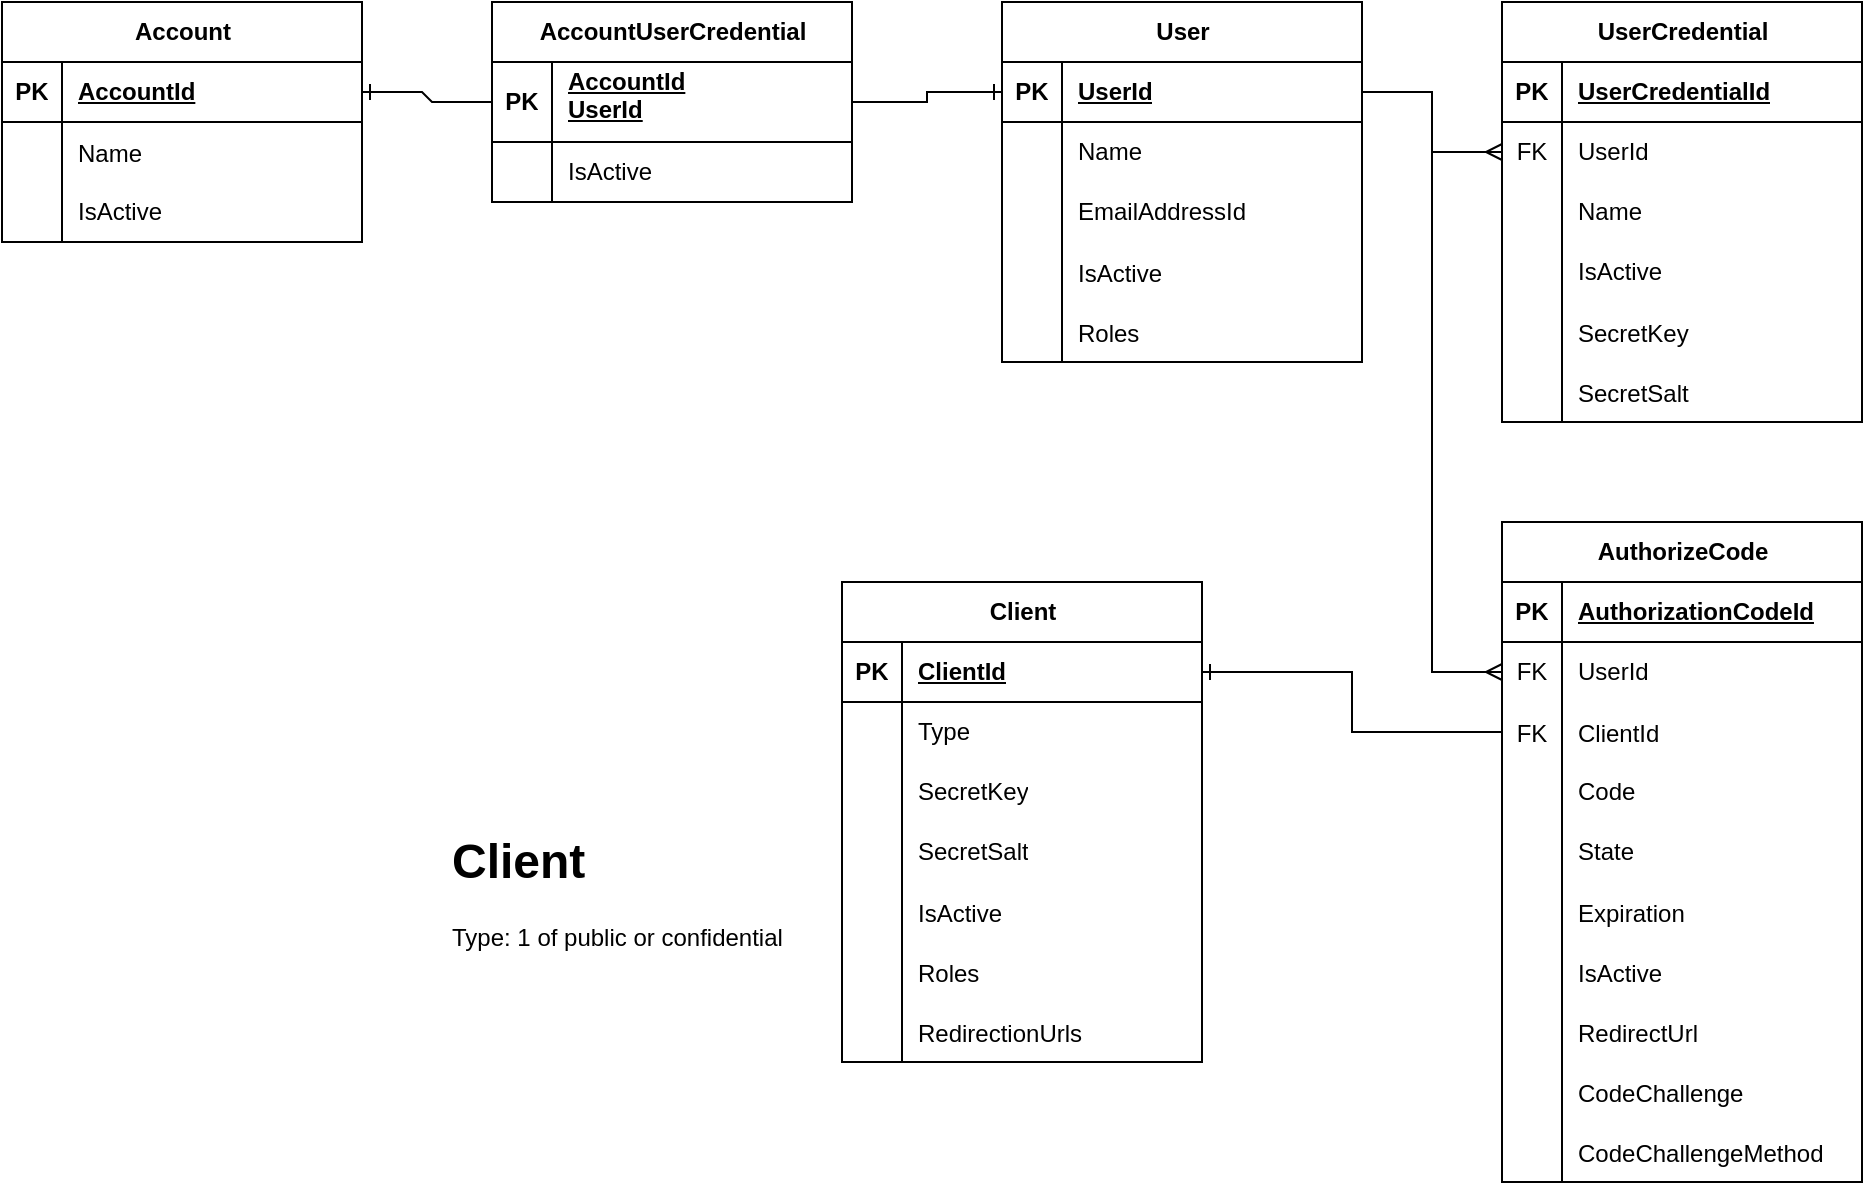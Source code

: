 <mxfile version="24.2.0" type="device">
  <diagram name="Page-1" id="qPrCTsULn4dCPdnhatSr">
    <mxGraphModel dx="1434" dy="746" grid="1" gridSize="10" guides="1" tooltips="1" connect="1" arrows="1" fold="1" page="1" pageScale="1" pageWidth="850" pageHeight="1100" math="0" shadow="0">
      <root>
        <mxCell id="0" />
        <mxCell id="1" parent="0" />
        <mxCell id="s44Y0Mo56q4fWd7nea3c-1" value="Account" style="shape=table;startSize=30;container=1;collapsible=1;childLayout=tableLayout;fixedRows=1;rowLines=0;fontStyle=1;align=center;resizeLast=1;html=1;" parent="1" vertex="1">
          <mxGeometry x="90" y="200" width="180" height="120" as="geometry" />
        </mxCell>
        <mxCell id="s44Y0Mo56q4fWd7nea3c-2" value="" style="shape=tableRow;horizontal=0;startSize=0;swimlaneHead=0;swimlaneBody=0;fillColor=none;collapsible=0;dropTarget=0;points=[[0,0.5],[1,0.5]];portConstraint=eastwest;top=0;left=0;right=0;bottom=1;" parent="s44Y0Mo56q4fWd7nea3c-1" vertex="1">
          <mxGeometry y="30" width="180" height="30" as="geometry" />
        </mxCell>
        <mxCell id="s44Y0Mo56q4fWd7nea3c-3" value="PK" style="shape=partialRectangle;connectable=0;fillColor=none;top=0;left=0;bottom=0;right=0;fontStyle=1;overflow=hidden;whiteSpace=wrap;html=1;" parent="s44Y0Mo56q4fWd7nea3c-2" vertex="1">
          <mxGeometry width="30" height="30" as="geometry">
            <mxRectangle width="30" height="30" as="alternateBounds" />
          </mxGeometry>
        </mxCell>
        <mxCell id="s44Y0Mo56q4fWd7nea3c-4" value="AccountId" style="shape=partialRectangle;connectable=0;fillColor=none;top=0;left=0;bottom=0;right=0;align=left;spacingLeft=6;fontStyle=5;overflow=hidden;whiteSpace=wrap;html=1;" parent="s44Y0Mo56q4fWd7nea3c-2" vertex="1">
          <mxGeometry x="30" width="150" height="30" as="geometry">
            <mxRectangle width="150" height="30" as="alternateBounds" />
          </mxGeometry>
        </mxCell>
        <mxCell id="oO8VRAyjaXDUkkjRaHwD-1" value="" style="shape=tableRow;horizontal=0;startSize=0;swimlaneHead=0;swimlaneBody=0;fillColor=none;collapsible=0;dropTarget=0;points=[[0,0.5],[1,0.5]];portConstraint=eastwest;top=0;left=0;right=0;bottom=0;" vertex="1" parent="s44Y0Mo56q4fWd7nea3c-1">
          <mxGeometry y="60" width="180" height="30" as="geometry" />
        </mxCell>
        <mxCell id="oO8VRAyjaXDUkkjRaHwD-2" value="" style="shape=partialRectangle;connectable=0;fillColor=none;top=0;left=0;bottom=0;right=0;editable=1;overflow=hidden;" vertex="1" parent="oO8VRAyjaXDUkkjRaHwD-1">
          <mxGeometry width="30" height="30" as="geometry">
            <mxRectangle width="30" height="30" as="alternateBounds" />
          </mxGeometry>
        </mxCell>
        <mxCell id="oO8VRAyjaXDUkkjRaHwD-3" value="Name" style="shape=partialRectangle;connectable=0;fillColor=none;top=0;left=0;bottom=0;right=0;align=left;spacingLeft=6;overflow=hidden;" vertex="1" parent="oO8VRAyjaXDUkkjRaHwD-1">
          <mxGeometry x="30" width="150" height="30" as="geometry">
            <mxRectangle width="150" height="30" as="alternateBounds" />
          </mxGeometry>
        </mxCell>
        <mxCell id="s44Y0Mo56q4fWd7nea3c-5" value="" style="shape=tableRow;horizontal=0;startSize=0;swimlaneHead=0;swimlaneBody=0;fillColor=none;collapsible=0;dropTarget=0;points=[[0,0.5],[1,0.5]];portConstraint=eastwest;top=0;left=0;right=0;bottom=0;" parent="s44Y0Mo56q4fWd7nea3c-1" vertex="1">
          <mxGeometry y="90" width="180" height="30" as="geometry" />
        </mxCell>
        <mxCell id="s44Y0Mo56q4fWd7nea3c-6" value="" style="shape=partialRectangle;connectable=0;fillColor=none;top=0;left=0;bottom=0;right=0;editable=1;overflow=hidden;whiteSpace=wrap;html=1;" parent="s44Y0Mo56q4fWd7nea3c-5" vertex="1">
          <mxGeometry width="30" height="30" as="geometry">
            <mxRectangle width="30" height="30" as="alternateBounds" />
          </mxGeometry>
        </mxCell>
        <mxCell id="s44Y0Mo56q4fWd7nea3c-7" value="IsActive" style="shape=partialRectangle;connectable=0;fillColor=none;top=0;left=0;bottom=0;right=0;align=left;spacingLeft=6;overflow=hidden;whiteSpace=wrap;html=1;" parent="s44Y0Mo56q4fWd7nea3c-5" vertex="1">
          <mxGeometry x="30" width="150" height="30" as="geometry">
            <mxRectangle width="150" height="30" as="alternateBounds" />
          </mxGeometry>
        </mxCell>
        <mxCell id="s44Y0Mo56q4fWd7nea3c-27" value="AccountUserCredential" style="shape=table;startSize=30;container=1;collapsible=1;childLayout=tableLayout;fixedRows=1;rowLines=0;fontStyle=1;align=center;resizeLast=1;html=1;" parent="1" vertex="1">
          <mxGeometry x="335" y="200" width="180" height="100" as="geometry" />
        </mxCell>
        <mxCell id="s44Y0Mo56q4fWd7nea3c-28" value="" style="shape=tableRow;horizontal=0;startSize=0;swimlaneHead=0;swimlaneBody=0;fillColor=none;collapsible=0;dropTarget=0;points=[[0,0.5],[1,0.5]];portConstraint=eastwest;top=0;left=0;right=0;bottom=1;" parent="s44Y0Mo56q4fWd7nea3c-27" vertex="1">
          <mxGeometry y="30" width="180" height="40" as="geometry" />
        </mxCell>
        <mxCell id="s44Y0Mo56q4fWd7nea3c-29" value="PK" style="shape=partialRectangle;connectable=0;fillColor=none;top=0;left=0;bottom=0;right=0;fontStyle=1;overflow=hidden;whiteSpace=wrap;html=1;" parent="s44Y0Mo56q4fWd7nea3c-28" vertex="1">
          <mxGeometry width="30" height="40" as="geometry">
            <mxRectangle width="30" height="40" as="alternateBounds" />
          </mxGeometry>
        </mxCell>
        <mxCell id="s44Y0Mo56q4fWd7nea3c-30" value="AccountId&lt;br&gt;UserId&lt;div&gt;&lt;br&gt;&lt;/div&gt;" style="shape=partialRectangle;connectable=0;fillColor=none;top=0;left=0;bottom=0;right=0;align=left;spacingLeft=6;fontStyle=5;overflow=hidden;whiteSpace=wrap;html=1;" parent="s44Y0Mo56q4fWd7nea3c-28" vertex="1">
          <mxGeometry x="30" width="150" height="40" as="geometry">
            <mxRectangle width="150" height="40" as="alternateBounds" />
          </mxGeometry>
        </mxCell>
        <mxCell id="s44Y0Mo56q4fWd7nea3c-34" value="" style="shape=tableRow;horizontal=0;startSize=0;swimlaneHead=0;swimlaneBody=0;fillColor=none;collapsible=0;dropTarget=0;points=[[0,0.5],[1,0.5]];portConstraint=eastwest;top=0;left=0;right=0;bottom=0;" parent="s44Y0Mo56q4fWd7nea3c-27" vertex="1">
          <mxGeometry y="70" width="180" height="30" as="geometry" />
        </mxCell>
        <mxCell id="s44Y0Mo56q4fWd7nea3c-35" value="" style="shape=partialRectangle;connectable=0;fillColor=none;top=0;left=0;bottom=0;right=0;editable=1;overflow=hidden;whiteSpace=wrap;html=1;" parent="s44Y0Mo56q4fWd7nea3c-34" vertex="1">
          <mxGeometry width="30" height="30" as="geometry">
            <mxRectangle width="30" height="30" as="alternateBounds" />
          </mxGeometry>
        </mxCell>
        <mxCell id="s44Y0Mo56q4fWd7nea3c-36" value="IsActive" style="shape=partialRectangle;connectable=0;fillColor=none;top=0;left=0;bottom=0;right=0;align=left;spacingLeft=6;overflow=hidden;whiteSpace=wrap;html=1;" parent="s44Y0Mo56q4fWd7nea3c-34" vertex="1">
          <mxGeometry x="30" width="150" height="30" as="geometry">
            <mxRectangle width="150" height="30" as="alternateBounds" />
          </mxGeometry>
        </mxCell>
        <mxCell id="s44Y0Mo56q4fWd7nea3c-55" value="" style="edgeStyle=orthogonalEdgeStyle;fontSize=12;html=1;endArrow=ERone;endFill=1;rounded=0;" parent="1" source="s44Y0Mo56q4fWd7nea3c-28" target="s44Y0Mo56q4fWd7nea3c-58" edge="1">
          <mxGeometry width="100" height="100" relative="1" as="geometry">
            <mxPoint x="630" y="560" as="sourcePoint" />
            <mxPoint x="560" y="495" as="targetPoint" />
          </mxGeometry>
        </mxCell>
        <mxCell id="s44Y0Mo56q4fWd7nea3c-56" value="" style="edgeStyle=entityRelationEdgeStyle;fontSize=12;html=1;endArrow=ERone;endFill=1;rounded=0;" parent="1" source="s44Y0Mo56q4fWd7nea3c-28" target="s44Y0Mo56q4fWd7nea3c-2" edge="1">
          <mxGeometry width="100" height="100" relative="1" as="geometry">
            <mxPoint x="630" y="560" as="sourcePoint" />
            <mxPoint x="730" y="460" as="targetPoint" />
          </mxGeometry>
        </mxCell>
        <mxCell id="s44Y0Mo56q4fWd7nea3c-57" value="User" style="shape=table;startSize=30;container=1;collapsible=1;childLayout=tableLayout;fixedRows=1;rowLines=0;fontStyle=1;align=center;resizeLast=1;html=1;" parent="1" vertex="1">
          <mxGeometry x="590" y="200" width="180" height="180" as="geometry" />
        </mxCell>
        <mxCell id="s44Y0Mo56q4fWd7nea3c-58" value="" style="shape=tableRow;horizontal=0;startSize=0;swimlaneHead=0;swimlaneBody=0;fillColor=none;collapsible=0;dropTarget=0;points=[[0,0.5],[1,0.5]];portConstraint=eastwest;top=0;left=0;right=0;bottom=1;" parent="s44Y0Mo56q4fWd7nea3c-57" vertex="1">
          <mxGeometry y="30" width="180" height="30" as="geometry" />
        </mxCell>
        <mxCell id="s44Y0Mo56q4fWd7nea3c-59" value="PK" style="shape=partialRectangle;connectable=0;fillColor=none;top=0;left=0;bottom=0;right=0;fontStyle=1;overflow=hidden;whiteSpace=wrap;html=1;" parent="s44Y0Mo56q4fWd7nea3c-58" vertex="1">
          <mxGeometry width="30" height="30" as="geometry">
            <mxRectangle width="30" height="30" as="alternateBounds" />
          </mxGeometry>
        </mxCell>
        <mxCell id="s44Y0Mo56q4fWd7nea3c-60" value="UserId" style="shape=partialRectangle;connectable=0;fillColor=none;top=0;left=0;bottom=0;right=0;align=left;spacingLeft=6;fontStyle=5;overflow=hidden;whiteSpace=wrap;html=1;" parent="s44Y0Mo56q4fWd7nea3c-58" vertex="1">
          <mxGeometry x="30" width="150" height="30" as="geometry">
            <mxRectangle width="150" height="30" as="alternateBounds" />
          </mxGeometry>
        </mxCell>
        <mxCell id="s44Y0Mo56q4fWd7nea3c-61" value="" style="shape=tableRow;horizontal=0;startSize=0;swimlaneHead=0;swimlaneBody=0;fillColor=none;collapsible=0;dropTarget=0;points=[[0,0.5],[1,0.5]];portConstraint=eastwest;top=0;left=0;right=0;bottom=0;" parent="s44Y0Mo56q4fWd7nea3c-57" vertex="1">
          <mxGeometry y="60" width="180" height="30" as="geometry" />
        </mxCell>
        <mxCell id="s44Y0Mo56q4fWd7nea3c-62" value="" style="shape=partialRectangle;connectable=0;fillColor=none;top=0;left=0;bottom=0;right=0;editable=1;overflow=hidden;whiteSpace=wrap;html=1;" parent="s44Y0Mo56q4fWd7nea3c-61" vertex="1">
          <mxGeometry width="30" height="30" as="geometry">
            <mxRectangle width="30" height="30" as="alternateBounds" />
          </mxGeometry>
        </mxCell>
        <mxCell id="s44Y0Mo56q4fWd7nea3c-63" value="Name" style="shape=partialRectangle;connectable=0;fillColor=none;top=0;left=0;bottom=0;right=0;align=left;spacingLeft=6;overflow=hidden;whiteSpace=wrap;html=1;" parent="s44Y0Mo56q4fWd7nea3c-61" vertex="1">
          <mxGeometry x="30" width="150" height="30" as="geometry">
            <mxRectangle width="150" height="30" as="alternateBounds" />
          </mxGeometry>
        </mxCell>
        <mxCell id="s44Y0Mo56q4fWd7nea3c-64" value="" style="shape=tableRow;horizontal=0;startSize=0;swimlaneHead=0;swimlaneBody=0;fillColor=none;collapsible=0;dropTarget=0;points=[[0,0.5],[1,0.5]];portConstraint=eastwest;top=0;left=0;right=0;bottom=0;" parent="s44Y0Mo56q4fWd7nea3c-57" vertex="1">
          <mxGeometry y="90" width="180" height="30" as="geometry" />
        </mxCell>
        <mxCell id="s44Y0Mo56q4fWd7nea3c-65" value="" style="shape=partialRectangle;connectable=0;fillColor=none;top=0;left=0;bottom=0;right=0;editable=1;overflow=hidden;whiteSpace=wrap;html=1;" parent="s44Y0Mo56q4fWd7nea3c-64" vertex="1">
          <mxGeometry width="30" height="30" as="geometry">
            <mxRectangle width="30" height="30" as="alternateBounds" />
          </mxGeometry>
        </mxCell>
        <mxCell id="s44Y0Mo56q4fWd7nea3c-66" value="EmailAddressId" style="shape=partialRectangle;connectable=0;fillColor=none;top=0;left=0;bottom=0;right=0;align=left;spacingLeft=6;overflow=hidden;whiteSpace=wrap;html=1;" parent="s44Y0Mo56q4fWd7nea3c-64" vertex="1">
          <mxGeometry x="30" width="150" height="30" as="geometry">
            <mxRectangle width="150" height="30" as="alternateBounds" />
          </mxGeometry>
        </mxCell>
        <mxCell id="s44Y0Mo56q4fWd7nea3c-87" value="" style="shape=tableRow;horizontal=0;startSize=0;swimlaneHead=0;swimlaneBody=0;fillColor=none;collapsible=0;dropTarget=0;points=[[0,0.5],[1,0.5]];portConstraint=eastwest;top=0;left=0;right=0;bottom=0;" parent="s44Y0Mo56q4fWd7nea3c-57" vertex="1">
          <mxGeometry y="120" width="180" height="30" as="geometry" />
        </mxCell>
        <mxCell id="s44Y0Mo56q4fWd7nea3c-88" value="" style="shape=partialRectangle;connectable=0;fillColor=none;top=0;left=0;bottom=0;right=0;editable=1;overflow=hidden;" parent="s44Y0Mo56q4fWd7nea3c-87" vertex="1">
          <mxGeometry width="30" height="30" as="geometry">
            <mxRectangle width="30" height="30" as="alternateBounds" />
          </mxGeometry>
        </mxCell>
        <mxCell id="s44Y0Mo56q4fWd7nea3c-89" value="IsActive" style="shape=partialRectangle;connectable=0;fillColor=none;top=0;left=0;bottom=0;right=0;align=left;spacingLeft=6;overflow=hidden;" parent="s44Y0Mo56q4fWd7nea3c-87" vertex="1">
          <mxGeometry x="30" width="150" height="30" as="geometry">
            <mxRectangle width="150" height="30" as="alternateBounds" />
          </mxGeometry>
        </mxCell>
        <mxCell id="s44Y0Mo56q4fWd7nea3c-107" value="" style="shape=tableRow;horizontal=0;startSize=0;swimlaneHead=0;swimlaneBody=0;fillColor=none;collapsible=0;dropTarget=0;points=[[0,0.5],[1,0.5]];portConstraint=eastwest;top=0;left=0;right=0;bottom=0;" parent="s44Y0Mo56q4fWd7nea3c-57" vertex="1">
          <mxGeometry y="150" width="180" height="30" as="geometry" />
        </mxCell>
        <mxCell id="s44Y0Mo56q4fWd7nea3c-108" value="" style="shape=partialRectangle;connectable=0;fillColor=none;top=0;left=0;bottom=0;right=0;editable=1;overflow=hidden;" parent="s44Y0Mo56q4fWd7nea3c-107" vertex="1">
          <mxGeometry width="30" height="30" as="geometry">
            <mxRectangle width="30" height="30" as="alternateBounds" />
          </mxGeometry>
        </mxCell>
        <mxCell id="s44Y0Mo56q4fWd7nea3c-109" value="Roles" style="shape=partialRectangle;connectable=0;fillColor=none;top=0;left=0;bottom=0;right=0;align=left;spacingLeft=6;overflow=hidden;" parent="s44Y0Mo56q4fWd7nea3c-107" vertex="1">
          <mxGeometry x="30" width="150" height="30" as="geometry">
            <mxRectangle width="150" height="30" as="alternateBounds" />
          </mxGeometry>
        </mxCell>
        <mxCell id="s44Y0Mo56q4fWd7nea3c-70" value="UserCredential" style="shape=table;startSize=30;container=1;collapsible=1;childLayout=tableLayout;fixedRows=1;rowLines=0;fontStyle=1;align=center;resizeLast=1;html=1;" parent="1" vertex="1">
          <mxGeometry x="840" y="200" width="180" height="210" as="geometry" />
        </mxCell>
        <mxCell id="s44Y0Mo56q4fWd7nea3c-71" value="" style="shape=tableRow;horizontal=0;startSize=0;swimlaneHead=0;swimlaneBody=0;fillColor=none;collapsible=0;dropTarget=0;points=[[0,0.5],[1,0.5]];portConstraint=eastwest;top=0;left=0;right=0;bottom=1;" parent="s44Y0Mo56q4fWd7nea3c-70" vertex="1">
          <mxGeometry y="30" width="180" height="30" as="geometry" />
        </mxCell>
        <mxCell id="s44Y0Mo56q4fWd7nea3c-72" value="PK" style="shape=partialRectangle;connectable=0;fillColor=none;top=0;left=0;bottom=0;right=0;fontStyle=1;overflow=hidden;whiteSpace=wrap;html=1;" parent="s44Y0Mo56q4fWd7nea3c-71" vertex="1">
          <mxGeometry width="30" height="30" as="geometry">
            <mxRectangle width="30" height="30" as="alternateBounds" />
          </mxGeometry>
        </mxCell>
        <mxCell id="s44Y0Mo56q4fWd7nea3c-73" value="UserCredentialId" style="shape=partialRectangle;connectable=0;fillColor=none;top=0;left=0;bottom=0;right=0;align=left;spacingLeft=6;fontStyle=5;overflow=hidden;whiteSpace=wrap;html=1;" parent="s44Y0Mo56q4fWd7nea3c-71" vertex="1">
          <mxGeometry x="30" width="150" height="30" as="geometry">
            <mxRectangle width="150" height="30" as="alternateBounds" />
          </mxGeometry>
        </mxCell>
        <mxCell id="s44Y0Mo56q4fWd7nea3c-74" value="" style="shape=tableRow;horizontal=0;startSize=0;swimlaneHead=0;swimlaneBody=0;fillColor=none;collapsible=0;dropTarget=0;points=[[0,0.5],[1,0.5]];portConstraint=eastwest;top=0;left=0;right=0;bottom=0;" parent="s44Y0Mo56q4fWd7nea3c-70" vertex="1">
          <mxGeometry y="60" width="180" height="30" as="geometry" />
        </mxCell>
        <mxCell id="s44Y0Mo56q4fWd7nea3c-75" value="FK" style="shape=partialRectangle;connectable=0;fillColor=none;top=0;left=0;bottom=0;right=0;editable=1;overflow=hidden;whiteSpace=wrap;html=1;" parent="s44Y0Mo56q4fWd7nea3c-74" vertex="1">
          <mxGeometry width="30" height="30" as="geometry">
            <mxRectangle width="30" height="30" as="alternateBounds" />
          </mxGeometry>
        </mxCell>
        <mxCell id="s44Y0Mo56q4fWd7nea3c-76" value="UserId" style="shape=partialRectangle;connectable=0;fillColor=none;top=0;left=0;bottom=0;right=0;align=left;spacingLeft=6;overflow=hidden;whiteSpace=wrap;html=1;" parent="s44Y0Mo56q4fWd7nea3c-74" vertex="1">
          <mxGeometry x="30" width="150" height="30" as="geometry">
            <mxRectangle width="150" height="30" as="alternateBounds" />
          </mxGeometry>
        </mxCell>
        <mxCell id="s44Y0Mo56q4fWd7nea3c-77" value="" style="shape=tableRow;horizontal=0;startSize=0;swimlaneHead=0;swimlaneBody=0;fillColor=none;collapsible=0;dropTarget=0;points=[[0,0.5],[1,0.5]];portConstraint=eastwest;top=0;left=0;right=0;bottom=0;" parent="s44Y0Mo56q4fWd7nea3c-70" vertex="1">
          <mxGeometry y="90" width="180" height="30" as="geometry" />
        </mxCell>
        <mxCell id="s44Y0Mo56q4fWd7nea3c-78" value="" style="shape=partialRectangle;connectable=0;fillColor=none;top=0;left=0;bottom=0;right=0;editable=1;overflow=hidden;whiteSpace=wrap;html=1;" parent="s44Y0Mo56q4fWd7nea3c-77" vertex="1">
          <mxGeometry width="30" height="30" as="geometry">
            <mxRectangle width="30" height="30" as="alternateBounds" />
          </mxGeometry>
        </mxCell>
        <mxCell id="s44Y0Mo56q4fWd7nea3c-79" value="Name" style="shape=partialRectangle;connectable=0;fillColor=none;top=0;left=0;bottom=0;right=0;align=left;spacingLeft=6;overflow=hidden;whiteSpace=wrap;html=1;" parent="s44Y0Mo56q4fWd7nea3c-77" vertex="1">
          <mxGeometry x="30" width="150" height="30" as="geometry">
            <mxRectangle width="150" height="30" as="alternateBounds" />
          </mxGeometry>
        </mxCell>
        <mxCell id="s44Y0Mo56q4fWd7nea3c-80" value="" style="shape=tableRow;horizontal=0;startSize=0;swimlaneHead=0;swimlaneBody=0;fillColor=none;collapsible=0;dropTarget=0;points=[[0,0.5],[1,0.5]];portConstraint=eastwest;top=0;left=0;right=0;bottom=0;" parent="s44Y0Mo56q4fWd7nea3c-70" vertex="1">
          <mxGeometry y="120" width="180" height="30" as="geometry" />
        </mxCell>
        <mxCell id="s44Y0Mo56q4fWd7nea3c-81" value="" style="shape=partialRectangle;connectable=0;fillColor=none;top=0;left=0;bottom=0;right=0;editable=1;overflow=hidden;whiteSpace=wrap;html=1;" parent="s44Y0Mo56q4fWd7nea3c-80" vertex="1">
          <mxGeometry width="30" height="30" as="geometry">
            <mxRectangle width="30" height="30" as="alternateBounds" />
          </mxGeometry>
        </mxCell>
        <mxCell id="s44Y0Mo56q4fWd7nea3c-82" value="IsActive" style="shape=partialRectangle;connectable=0;fillColor=none;top=0;left=0;bottom=0;right=0;align=left;spacingLeft=6;overflow=hidden;whiteSpace=wrap;html=1;" parent="s44Y0Mo56q4fWd7nea3c-80" vertex="1">
          <mxGeometry x="30" width="150" height="30" as="geometry">
            <mxRectangle width="150" height="30" as="alternateBounds" />
          </mxGeometry>
        </mxCell>
        <mxCell id="s44Y0Mo56q4fWd7nea3c-84" value="" style="shape=tableRow;horizontal=0;startSize=0;swimlaneHead=0;swimlaneBody=0;fillColor=none;collapsible=0;dropTarget=0;points=[[0,0.5],[1,0.5]];portConstraint=eastwest;top=0;left=0;right=0;bottom=0;" parent="s44Y0Mo56q4fWd7nea3c-70" vertex="1">
          <mxGeometry y="150" width="180" height="30" as="geometry" />
        </mxCell>
        <mxCell id="s44Y0Mo56q4fWd7nea3c-85" value="" style="shape=partialRectangle;connectable=0;fillColor=none;top=0;left=0;bottom=0;right=0;editable=1;overflow=hidden;" parent="s44Y0Mo56q4fWd7nea3c-84" vertex="1">
          <mxGeometry width="30" height="30" as="geometry">
            <mxRectangle width="30" height="30" as="alternateBounds" />
          </mxGeometry>
        </mxCell>
        <mxCell id="s44Y0Mo56q4fWd7nea3c-86" value="SecretKey" style="shape=partialRectangle;connectable=0;fillColor=none;top=0;left=0;bottom=0;right=0;align=left;spacingLeft=6;overflow=hidden;" parent="s44Y0Mo56q4fWd7nea3c-84" vertex="1">
          <mxGeometry x="30" width="150" height="30" as="geometry">
            <mxRectangle width="150" height="30" as="alternateBounds" />
          </mxGeometry>
        </mxCell>
        <mxCell id="s44Y0Mo56q4fWd7nea3c-90" value="" style="shape=tableRow;horizontal=0;startSize=0;swimlaneHead=0;swimlaneBody=0;fillColor=none;collapsible=0;dropTarget=0;points=[[0,0.5],[1,0.5]];portConstraint=eastwest;top=0;left=0;right=0;bottom=0;" parent="s44Y0Mo56q4fWd7nea3c-70" vertex="1">
          <mxGeometry y="180" width="180" height="30" as="geometry" />
        </mxCell>
        <mxCell id="s44Y0Mo56q4fWd7nea3c-91" value="" style="shape=partialRectangle;connectable=0;fillColor=none;top=0;left=0;bottom=0;right=0;editable=1;overflow=hidden;" parent="s44Y0Mo56q4fWd7nea3c-90" vertex="1">
          <mxGeometry width="30" height="30" as="geometry">
            <mxRectangle width="30" height="30" as="alternateBounds" />
          </mxGeometry>
        </mxCell>
        <mxCell id="s44Y0Mo56q4fWd7nea3c-92" value="SecretSalt" style="shape=partialRectangle;connectable=0;fillColor=none;top=0;left=0;bottom=0;right=0;align=left;spacingLeft=6;overflow=hidden;" parent="s44Y0Mo56q4fWd7nea3c-90" vertex="1">
          <mxGeometry x="30" width="150" height="30" as="geometry">
            <mxRectangle width="150" height="30" as="alternateBounds" />
          </mxGeometry>
        </mxCell>
        <mxCell id="s44Y0Mo56q4fWd7nea3c-83" value="" style="edgeStyle=orthogonalEdgeStyle;fontSize=12;html=1;endArrow=ERmany;endFill=0;rounded=0;" parent="1" source="s44Y0Mo56q4fWd7nea3c-58" target="s44Y0Mo56q4fWd7nea3c-74" edge="1">
          <mxGeometry width="100" height="100" relative="1" as="geometry">
            <mxPoint x="630" y="560" as="sourcePoint" />
            <mxPoint x="730" y="460" as="targetPoint" />
          </mxGeometry>
        </mxCell>
        <mxCell id="s44Y0Mo56q4fWd7nea3c-123" value="Client" style="shape=table;startSize=30;container=1;collapsible=1;childLayout=tableLayout;fixedRows=1;rowLines=0;fontStyle=1;align=center;resizeLast=1;html=1;" parent="1" vertex="1">
          <mxGeometry x="510" y="490" width="180" height="240" as="geometry" />
        </mxCell>
        <mxCell id="s44Y0Mo56q4fWd7nea3c-124" value="" style="shape=tableRow;horizontal=0;startSize=0;swimlaneHead=0;swimlaneBody=0;fillColor=none;collapsible=0;dropTarget=0;points=[[0,0.5],[1,0.5]];portConstraint=eastwest;top=0;left=0;right=0;bottom=1;" parent="s44Y0Mo56q4fWd7nea3c-123" vertex="1">
          <mxGeometry y="30" width="180" height="30" as="geometry" />
        </mxCell>
        <mxCell id="s44Y0Mo56q4fWd7nea3c-125" value="PK" style="shape=partialRectangle;connectable=0;fillColor=none;top=0;left=0;bottom=0;right=0;fontStyle=1;overflow=hidden;whiteSpace=wrap;html=1;" parent="s44Y0Mo56q4fWd7nea3c-124" vertex="1">
          <mxGeometry width="30" height="30" as="geometry">
            <mxRectangle width="30" height="30" as="alternateBounds" />
          </mxGeometry>
        </mxCell>
        <mxCell id="s44Y0Mo56q4fWd7nea3c-126" value="ClientId" style="shape=partialRectangle;connectable=0;fillColor=none;top=0;left=0;bottom=0;right=0;align=left;spacingLeft=6;fontStyle=5;overflow=hidden;whiteSpace=wrap;html=1;" parent="s44Y0Mo56q4fWd7nea3c-124" vertex="1">
          <mxGeometry x="30" width="150" height="30" as="geometry">
            <mxRectangle width="150" height="30" as="alternateBounds" />
          </mxGeometry>
        </mxCell>
        <mxCell id="s44Y0Mo56q4fWd7nea3c-127" value="" style="shape=tableRow;horizontal=0;startSize=0;swimlaneHead=0;swimlaneBody=0;fillColor=none;collapsible=0;dropTarget=0;points=[[0,0.5],[1,0.5]];portConstraint=eastwest;top=0;left=0;right=0;bottom=0;" parent="s44Y0Mo56q4fWd7nea3c-123" vertex="1">
          <mxGeometry y="60" width="180" height="30" as="geometry" />
        </mxCell>
        <mxCell id="s44Y0Mo56q4fWd7nea3c-128" value="" style="shape=partialRectangle;connectable=0;fillColor=none;top=0;left=0;bottom=0;right=0;editable=1;overflow=hidden;whiteSpace=wrap;html=1;" parent="s44Y0Mo56q4fWd7nea3c-127" vertex="1">
          <mxGeometry width="30" height="30" as="geometry">
            <mxRectangle width="30" height="30" as="alternateBounds" />
          </mxGeometry>
        </mxCell>
        <mxCell id="s44Y0Mo56q4fWd7nea3c-129" value="Type" style="shape=partialRectangle;connectable=0;fillColor=none;top=0;left=0;bottom=0;right=0;align=left;spacingLeft=6;overflow=hidden;whiteSpace=wrap;html=1;" parent="s44Y0Mo56q4fWd7nea3c-127" vertex="1">
          <mxGeometry x="30" width="150" height="30" as="geometry">
            <mxRectangle width="150" height="30" as="alternateBounds" />
          </mxGeometry>
        </mxCell>
        <mxCell id="s44Y0Mo56q4fWd7nea3c-130" value="" style="shape=tableRow;horizontal=0;startSize=0;swimlaneHead=0;swimlaneBody=0;fillColor=none;collapsible=0;dropTarget=0;points=[[0,0.5],[1,0.5]];portConstraint=eastwest;top=0;left=0;right=0;bottom=0;" parent="s44Y0Mo56q4fWd7nea3c-123" vertex="1">
          <mxGeometry y="90" width="180" height="30" as="geometry" />
        </mxCell>
        <mxCell id="s44Y0Mo56q4fWd7nea3c-131" value="" style="shape=partialRectangle;connectable=0;fillColor=none;top=0;left=0;bottom=0;right=0;editable=1;overflow=hidden;whiteSpace=wrap;html=1;" parent="s44Y0Mo56q4fWd7nea3c-130" vertex="1">
          <mxGeometry width="30" height="30" as="geometry">
            <mxRectangle width="30" height="30" as="alternateBounds" />
          </mxGeometry>
        </mxCell>
        <mxCell id="s44Y0Mo56q4fWd7nea3c-132" value="SecretKey" style="shape=partialRectangle;connectable=0;fillColor=none;top=0;left=0;bottom=0;right=0;align=left;spacingLeft=6;overflow=hidden;whiteSpace=wrap;html=1;" parent="s44Y0Mo56q4fWd7nea3c-130" vertex="1">
          <mxGeometry x="30" width="150" height="30" as="geometry">
            <mxRectangle width="150" height="30" as="alternateBounds" />
          </mxGeometry>
        </mxCell>
        <mxCell id="s44Y0Mo56q4fWd7nea3c-133" value="" style="shape=tableRow;horizontal=0;startSize=0;swimlaneHead=0;swimlaneBody=0;fillColor=none;collapsible=0;dropTarget=0;points=[[0,0.5],[1,0.5]];portConstraint=eastwest;top=0;left=0;right=0;bottom=0;" parent="s44Y0Mo56q4fWd7nea3c-123" vertex="1">
          <mxGeometry y="120" width="180" height="30" as="geometry" />
        </mxCell>
        <mxCell id="s44Y0Mo56q4fWd7nea3c-134" value="" style="shape=partialRectangle;connectable=0;fillColor=none;top=0;left=0;bottom=0;right=0;editable=1;overflow=hidden;whiteSpace=wrap;html=1;" parent="s44Y0Mo56q4fWd7nea3c-133" vertex="1">
          <mxGeometry width="30" height="30" as="geometry">
            <mxRectangle width="30" height="30" as="alternateBounds" />
          </mxGeometry>
        </mxCell>
        <mxCell id="s44Y0Mo56q4fWd7nea3c-135" value="SecretSalt" style="shape=partialRectangle;connectable=0;fillColor=none;top=0;left=0;bottom=0;right=0;align=left;spacingLeft=6;overflow=hidden;whiteSpace=wrap;html=1;" parent="s44Y0Mo56q4fWd7nea3c-133" vertex="1">
          <mxGeometry x="30" width="150" height="30" as="geometry">
            <mxRectangle width="150" height="30" as="alternateBounds" />
          </mxGeometry>
        </mxCell>
        <mxCell id="s44Y0Mo56q4fWd7nea3c-137" value="" style="shape=tableRow;horizontal=0;startSize=0;swimlaneHead=0;swimlaneBody=0;fillColor=none;collapsible=0;dropTarget=0;points=[[0,0.5],[1,0.5]];portConstraint=eastwest;top=0;left=0;right=0;bottom=0;" parent="s44Y0Mo56q4fWd7nea3c-123" vertex="1">
          <mxGeometry y="150" width="180" height="30" as="geometry" />
        </mxCell>
        <mxCell id="s44Y0Mo56q4fWd7nea3c-138" value="" style="shape=partialRectangle;connectable=0;fillColor=none;top=0;left=0;bottom=0;right=0;editable=1;overflow=hidden;" parent="s44Y0Mo56q4fWd7nea3c-137" vertex="1">
          <mxGeometry width="30" height="30" as="geometry">
            <mxRectangle width="30" height="30" as="alternateBounds" />
          </mxGeometry>
        </mxCell>
        <mxCell id="s44Y0Mo56q4fWd7nea3c-139" value="IsActive" style="shape=partialRectangle;connectable=0;fillColor=none;top=0;left=0;bottom=0;right=0;align=left;spacingLeft=6;overflow=hidden;" parent="s44Y0Mo56q4fWd7nea3c-137" vertex="1">
          <mxGeometry x="30" width="150" height="30" as="geometry">
            <mxRectangle width="150" height="30" as="alternateBounds" />
          </mxGeometry>
        </mxCell>
        <mxCell id="s44Y0Mo56q4fWd7nea3c-140" value="" style="shape=tableRow;horizontal=0;startSize=0;swimlaneHead=0;swimlaneBody=0;fillColor=none;collapsible=0;dropTarget=0;points=[[0,0.5],[1,0.5]];portConstraint=eastwest;top=0;left=0;right=0;bottom=0;" parent="s44Y0Mo56q4fWd7nea3c-123" vertex="1">
          <mxGeometry y="180" width="180" height="30" as="geometry" />
        </mxCell>
        <mxCell id="s44Y0Mo56q4fWd7nea3c-141" value="" style="shape=partialRectangle;connectable=0;fillColor=none;top=0;left=0;bottom=0;right=0;editable=1;overflow=hidden;" parent="s44Y0Mo56q4fWd7nea3c-140" vertex="1">
          <mxGeometry width="30" height="30" as="geometry">
            <mxRectangle width="30" height="30" as="alternateBounds" />
          </mxGeometry>
        </mxCell>
        <mxCell id="s44Y0Mo56q4fWd7nea3c-142" value="Roles" style="shape=partialRectangle;connectable=0;fillColor=none;top=0;left=0;bottom=0;right=0;align=left;spacingLeft=6;overflow=hidden;" parent="s44Y0Mo56q4fWd7nea3c-140" vertex="1">
          <mxGeometry x="30" width="150" height="30" as="geometry">
            <mxRectangle width="150" height="30" as="alternateBounds" />
          </mxGeometry>
        </mxCell>
        <mxCell id="s44Y0Mo56q4fWd7nea3c-143" value="" style="shape=tableRow;horizontal=0;startSize=0;swimlaneHead=0;swimlaneBody=0;fillColor=none;collapsible=0;dropTarget=0;points=[[0,0.5],[1,0.5]];portConstraint=eastwest;top=0;left=0;right=0;bottom=0;" parent="s44Y0Mo56q4fWd7nea3c-123" vertex="1">
          <mxGeometry y="210" width="180" height="30" as="geometry" />
        </mxCell>
        <mxCell id="s44Y0Mo56q4fWd7nea3c-144" value="" style="shape=partialRectangle;connectable=0;fillColor=none;top=0;left=0;bottom=0;right=0;editable=1;overflow=hidden;" parent="s44Y0Mo56q4fWd7nea3c-143" vertex="1">
          <mxGeometry width="30" height="30" as="geometry">
            <mxRectangle width="30" height="30" as="alternateBounds" />
          </mxGeometry>
        </mxCell>
        <mxCell id="s44Y0Mo56q4fWd7nea3c-145" value="RedirectionUrls" style="shape=partialRectangle;connectable=0;fillColor=none;top=0;left=0;bottom=0;right=0;align=left;spacingLeft=6;overflow=hidden;" parent="s44Y0Mo56q4fWd7nea3c-143" vertex="1">
          <mxGeometry x="30" width="150" height="30" as="geometry">
            <mxRectangle width="150" height="30" as="alternateBounds" />
          </mxGeometry>
        </mxCell>
        <mxCell id="s44Y0Mo56q4fWd7nea3c-136" value="&lt;h1&gt;Client&lt;/h1&gt;&lt;p&gt;Type: 1 of public or confidential&lt;br&gt;&lt;/p&gt;" style="text;html=1;spacing=5;spacingTop=-20;whiteSpace=wrap;overflow=hidden;rounded=0;" parent="1" vertex="1">
          <mxGeometry x="310" y="610" width="190" height="120" as="geometry" />
        </mxCell>
        <mxCell id="s44Y0Mo56q4fWd7nea3c-146" value="AuthorizeCode" style="shape=table;startSize=30;container=1;collapsible=1;childLayout=tableLayout;fixedRows=1;rowLines=0;fontStyle=1;align=center;resizeLast=1;html=1;" parent="1" vertex="1">
          <mxGeometry x="840" y="460" width="180" height="330" as="geometry" />
        </mxCell>
        <mxCell id="s44Y0Mo56q4fWd7nea3c-147" value="" style="shape=tableRow;horizontal=0;startSize=0;swimlaneHead=0;swimlaneBody=0;fillColor=none;collapsible=0;dropTarget=0;points=[[0,0.5],[1,0.5]];portConstraint=eastwest;top=0;left=0;right=0;bottom=1;" parent="s44Y0Mo56q4fWd7nea3c-146" vertex="1">
          <mxGeometry y="30" width="180" height="30" as="geometry" />
        </mxCell>
        <mxCell id="s44Y0Mo56q4fWd7nea3c-148" value="PK" style="shape=partialRectangle;connectable=0;fillColor=none;top=0;left=0;bottom=0;right=0;fontStyle=1;overflow=hidden;whiteSpace=wrap;html=1;" parent="s44Y0Mo56q4fWd7nea3c-147" vertex="1">
          <mxGeometry width="30" height="30" as="geometry">
            <mxRectangle width="30" height="30" as="alternateBounds" />
          </mxGeometry>
        </mxCell>
        <mxCell id="s44Y0Mo56q4fWd7nea3c-149" value="AuthorizationCodeId" style="shape=partialRectangle;connectable=0;fillColor=none;top=0;left=0;bottom=0;right=0;align=left;spacingLeft=6;fontStyle=5;overflow=hidden;whiteSpace=wrap;html=1;" parent="s44Y0Mo56q4fWd7nea3c-147" vertex="1">
          <mxGeometry x="30" width="150" height="30" as="geometry">
            <mxRectangle width="150" height="30" as="alternateBounds" />
          </mxGeometry>
        </mxCell>
        <mxCell id="s44Y0Mo56q4fWd7nea3c-159" value="" style="shape=tableRow;horizontal=0;startSize=0;swimlaneHead=0;swimlaneBody=0;fillColor=none;collapsible=0;dropTarget=0;points=[[0,0.5],[1,0.5]];portConstraint=eastwest;top=0;left=0;right=0;bottom=0;" parent="s44Y0Mo56q4fWd7nea3c-146" vertex="1">
          <mxGeometry y="60" width="180" height="30" as="geometry" />
        </mxCell>
        <mxCell id="s44Y0Mo56q4fWd7nea3c-160" value="FK" style="shape=partialRectangle;connectable=0;fillColor=none;top=0;left=0;bottom=0;right=0;fontStyle=0;overflow=hidden;whiteSpace=wrap;html=1;" parent="s44Y0Mo56q4fWd7nea3c-159" vertex="1">
          <mxGeometry width="30" height="30" as="geometry">
            <mxRectangle width="30" height="30" as="alternateBounds" />
          </mxGeometry>
        </mxCell>
        <mxCell id="s44Y0Mo56q4fWd7nea3c-161" value="UserId" style="shape=partialRectangle;connectable=0;fillColor=none;top=0;left=0;bottom=0;right=0;align=left;spacingLeft=6;fontStyle=0;overflow=hidden;whiteSpace=wrap;html=1;" parent="s44Y0Mo56q4fWd7nea3c-159" vertex="1">
          <mxGeometry x="30" width="150" height="30" as="geometry">
            <mxRectangle width="150" height="30" as="alternateBounds" />
          </mxGeometry>
        </mxCell>
        <mxCell id="s44Y0Mo56q4fWd7nea3c-172" value="" style="shape=tableRow;horizontal=0;startSize=0;swimlaneHead=0;swimlaneBody=0;fillColor=none;collapsible=0;dropTarget=0;points=[[0,0.5],[1,0.5]];portConstraint=eastwest;top=0;left=0;right=0;bottom=0;" parent="s44Y0Mo56q4fWd7nea3c-146" vertex="1">
          <mxGeometry y="90" width="180" height="30" as="geometry" />
        </mxCell>
        <mxCell id="s44Y0Mo56q4fWd7nea3c-173" value="FK" style="shape=partialRectangle;connectable=0;fillColor=none;top=0;left=0;bottom=0;right=0;editable=1;overflow=hidden;" parent="s44Y0Mo56q4fWd7nea3c-172" vertex="1">
          <mxGeometry width="30" height="30" as="geometry">
            <mxRectangle width="30" height="30" as="alternateBounds" />
          </mxGeometry>
        </mxCell>
        <mxCell id="s44Y0Mo56q4fWd7nea3c-174" value="ClientId" style="shape=partialRectangle;connectable=0;fillColor=none;top=0;left=0;bottom=0;right=0;align=left;spacingLeft=6;overflow=hidden;" parent="s44Y0Mo56q4fWd7nea3c-172" vertex="1">
          <mxGeometry x="30" width="150" height="30" as="geometry">
            <mxRectangle width="150" height="30" as="alternateBounds" />
          </mxGeometry>
        </mxCell>
        <mxCell id="s44Y0Mo56q4fWd7nea3c-150" value="" style="shape=tableRow;horizontal=0;startSize=0;swimlaneHead=0;swimlaneBody=0;fillColor=none;collapsible=0;dropTarget=0;points=[[0,0.5],[1,0.5]];portConstraint=eastwest;top=0;left=0;right=0;bottom=0;" parent="s44Y0Mo56q4fWd7nea3c-146" vertex="1">
          <mxGeometry y="120" width="180" height="30" as="geometry" />
        </mxCell>
        <mxCell id="s44Y0Mo56q4fWd7nea3c-151" value="" style="shape=partialRectangle;connectable=0;fillColor=none;top=0;left=0;bottom=0;right=0;editable=1;overflow=hidden;whiteSpace=wrap;html=1;" parent="s44Y0Mo56q4fWd7nea3c-150" vertex="1">
          <mxGeometry width="30" height="30" as="geometry">
            <mxRectangle width="30" height="30" as="alternateBounds" />
          </mxGeometry>
        </mxCell>
        <mxCell id="s44Y0Mo56q4fWd7nea3c-152" value="Code" style="shape=partialRectangle;connectable=0;fillColor=none;top=0;left=0;bottom=0;right=0;align=left;spacingLeft=6;overflow=hidden;whiteSpace=wrap;html=1;" parent="s44Y0Mo56q4fWd7nea3c-150" vertex="1">
          <mxGeometry x="30" width="150" height="30" as="geometry">
            <mxRectangle width="150" height="30" as="alternateBounds" />
          </mxGeometry>
        </mxCell>
        <mxCell id="s44Y0Mo56q4fWd7nea3c-153" value="" style="shape=tableRow;horizontal=0;startSize=0;swimlaneHead=0;swimlaneBody=0;fillColor=none;collapsible=0;dropTarget=0;points=[[0,0.5],[1,0.5]];portConstraint=eastwest;top=0;left=0;right=0;bottom=0;" parent="s44Y0Mo56q4fWd7nea3c-146" vertex="1">
          <mxGeometry y="150" width="180" height="30" as="geometry" />
        </mxCell>
        <mxCell id="s44Y0Mo56q4fWd7nea3c-154" value="" style="shape=partialRectangle;connectable=0;fillColor=none;top=0;left=0;bottom=0;right=0;editable=1;overflow=hidden;whiteSpace=wrap;html=1;" parent="s44Y0Mo56q4fWd7nea3c-153" vertex="1">
          <mxGeometry width="30" height="30" as="geometry">
            <mxRectangle width="30" height="30" as="alternateBounds" />
          </mxGeometry>
        </mxCell>
        <mxCell id="s44Y0Mo56q4fWd7nea3c-155" value="State" style="shape=partialRectangle;connectable=0;fillColor=none;top=0;left=0;bottom=0;right=0;align=left;spacingLeft=6;overflow=hidden;whiteSpace=wrap;html=1;" parent="s44Y0Mo56q4fWd7nea3c-153" vertex="1">
          <mxGeometry x="30" width="150" height="30" as="geometry">
            <mxRectangle width="150" height="30" as="alternateBounds" />
          </mxGeometry>
        </mxCell>
        <mxCell id="s44Y0Mo56q4fWd7nea3c-163" value="" style="shape=tableRow;horizontal=0;startSize=0;swimlaneHead=0;swimlaneBody=0;fillColor=none;collapsible=0;dropTarget=0;points=[[0,0.5],[1,0.5]];portConstraint=eastwest;top=0;left=0;right=0;bottom=0;" parent="s44Y0Mo56q4fWd7nea3c-146" vertex="1">
          <mxGeometry y="180" width="180" height="30" as="geometry" />
        </mxCell>
        <mxCell id="s44Y0Mo56q4fWd7nea3c-164" value="" style="shape=partialRectangle;connectable=0;fillColor=none;top=0;left=0;bottom=0;right=0;editable=1;overflow=hidden;" parent="s44Y0Mo56q4fWd7nea3c-163" vertex="1">
          <mxGeometry width="30" height="30" as="geometry">
            <mxRectangle width="30" height="30" as="alternateBounds" />
          </mxGeometry>
        </mxCell>
        <mxCell id="s44Y0Mo56q4fWd7nea3c-165" value="Expiration" style="shape=partialRectangle;connectable=0;fillColor=none;top=0;left=0;bottom=0;right=0;align=left;spacingLeft=6;overflow=hidden;" parent="s44Y0Mo56q4fWd7nea3c-163" vertex="1">
          <mxGeometry x="30" width="150" height="30" as="geometry">
            <mxRectangle width="150" height="30" as="alternateBounds" />
          </mxGeometry>
        </mxCell>
        <mxCell id="s44Y0Mo56q4fWd7nea3c-166" value="" style="shape=tableRow;horizontal=0;startSize=0;swimlaneHead=0;swimlaneBody=0;fillColor=none;collapsible=0;dropTarget=0;points=[[0,0.5],[1,0.5]];portConstraint=eastwest;top=0;left=0;right=0;bottom=0;" parent="s44Y0Mo56q4fWd7nea3c-146" vertex="1">
          <mxGeometry y="210" width="180" height="30" as="geometry" />
        </mxCell>
        <mxCell id="s44Y0Mo56q4fWd7nea3c-167" value="" style="shape=partialRectangle;connectable=0;fillColor=none;top=0;left=0;bottom=0;right=0;editable=1;overflow=hidden;" parent="s44Y0Mo56q4fWd7nea3c-166" vertex="1">
          <mxGeometry width="30" height="30" as="geometry">
            <mxRectangle width="30" height="30" as="alternateBounds" />
          </mxGeometry>
        </mxCell>
        <mxCell id="s44Y0Mo56q4fWd7nea3c-168" value="IsActive" style="shape=partialRectangle;connectable=0;fillColor=none;top=0;left=0;bottom=0;right=0;align=left;spacingLeft=6;overflow=hidden;" parent="s44Y0Mo56q4fWd7nea3c-166" vertex="1">
          <mxGeometry x="30" width="150" height="30" as="geometry">
            <mxRectangle width="150" height="30" as="alternateBounds" />
          </mxGeometry>
        </mxCell>
        <mxCell id="s44Y0Mo56q4fWd7nea3c-169" value="" style="shape=tableRow;horizontal=0;startSize=0;swimlaneHead=0;swimlaneBody=0;fillColor=none;collapsible=0;dropTarget=0;points=[[0,0.5],[1,0.5]];portConstraint=eastwest;top=0;left=0;right=0;bottom=0;" parent="s44Y0Mo56q4fWd7nea3c-146" vertex="1">
          <mxGeometry y="240" width="180" height="30" as="geometry" />
        </mxCell>
        <mxCell id="s44Y0Mo56q4fWd7nea3c-170" value="" style="shape=partialRectangle;connectable=0;fillColor=none;top=0;left=0;bottom=0;right=0;editable=1;overflow=hidden;" parent="s44Y0Mo56q4fWd7nea3c-169" vertex="1">
          <mxGeometry width="30" height="30" as="geometry">
            <mxRectangle width="30" height="30" as="alternateBounds" />
          </mxGeometry>
        </mxCell>
        <mxCell id="s44Y0Mo56q4fWd7nea3c-171" value="RedirectUrl" style="shape=partialRectangle;connectable=0;fillColor=none;top=0;left=0;bottom=0;right=0;align=left;spacingLeft=6;overflow=hidden;" parent="s44Y0Mo56q4fWd7nea3c-169" vertex="1">
          <mxGeometry x="30" width="150" height="30" as="geometry">
            <mxRectangle width="150" height="30" as="alternateBounds" />
          </mxGeometry>
        </mxCell>
        <mxCell id="s44Y0Mo56q4fWd7nea3c-176" value="" style="shape=tableRow;horizontal=0;startSize=0;swimlaneHead=0;swimlaneBody=0;fillColor=none;collapsible=0;dropTarget=0;points=[[0,0.5],[1,0.5]];portConstraint=eastwest;top=0;left=0;right=0;bottom=0;" parent="s44Y0Mo56q4fWd7nea3c-146" vertex="1">
          <mxGeometry y="270" width="180" height="30" as="geometry" />
        </mxCell>
        <mxCell id="s44Y0Mo56q4fWd7nea3c-177" value="" style="shape=partialRectangle;connectable=0;fillColor=none;top=0;left=0;bottom=0;right=0;editable=1;overflow=hidden;" parent="s44Y0Mo56q4fWd7nea3c-176" vertex="1">
          <mxGeometry width="30" height="30" as="geometry">
            <mxRectangle width="30" height="30" as="alternateBounds" />
          </mxGeometry>
        </mxCell>
        <mxCell id="s44Y0Mo56q4fWd7nea3c-178" value="CodeChallenge" style="shape=partialRectangle;connectable=0;fillColor=none;top=0;left=0;bottom=0;right=0;align=left;spacingLeft=6;overflow=hidden;" parent="s44Y0Mo56q4fWd7nea3c-176" vertex="1">
          <mxGeometry x="30" width="150" height="30" as="geometry">
            <mxRectangle width="150" height="30" as="alternateBounds" />
          </mxGeometry>
        </mxCell>
        <mxCell id="s44Y0Mo56q4fWd7nea3c-179" value="" style="shape=tableRow;horizontal=0;startSize=0;swimlaneHead=0;swimlaneBody=0;fillColor=none;collapsible=0;dropTarget=0;points=[[0,0.5],[1,0.5]];portConstraint=eastwest;top=0;left=0;right=0;bottom=0;" parent="s44Y0Mo56q4fWd7nea3c-146" vertex="1">
          <mxGeometry y="300" width="180" height="30" as="geometry" />
        </mxCell>
        <mxCell id="s44Y0Mo56q4fWd7nea3c-180" value="" style="shape=partialRectangle;connectable=0;fillColor=none;top=0;left=0;bottom=0;right=0;editable=1;overflow=hidden;" parent="s44Y0Mo56q4fWd7nea3c-179" vertex="1">
          <mxGeometry width="30" height="30" as="geometry">
            <mxRectangle width="30" height="30" as="alternateBounds" />
          </mxGeometry>
        </mxCell>
        <mxCell id="s44Y0Mo56q4fWd7nea3c-181" value="CodeChallengeMethod" style="shape=partialRectangle;connectable=0;fillColor=none;top=0;left=0;bottom=0;right=0;align=left;spacingLeft=6;overflow=hidden;" parent="s44Y0Mo56q4fWd7nea3c-179" vertex="1">
          <mxGeometry x="30" width="150" height="30" as="geometry">
            <mxRectangle width="150" height="30" as="alternateBounds" />
          </mxGeometry>
        </mxCell>
        <mxCell id="s44Y0Mo56q4fWd7nea3c-162" style="edgeStyle=orthogonalEdgeStyle;rounded=0;orthogonalLoop=1;jettySize=auto;html=1;endArrow=ERmany;endFill=0;" parent="1" source="s44Y0Mo56q4fWd7nea3c-58" target="s44Y0Mo56q4fWd7nea3c-159" edge="1">
          <mxGeometry relative="1" as="geometry" />
        </mxCell>
        <mxCell id="s44Y0Mo56q4fWd7nea3c-175" style="edgeStyle=orthogonalEdgeStyle;rounded=0;orthogonalLoop=1;jettySize=auto;html=1;endArrow=ERone;endFill=0;" parent="1" source="s44Y0Mo56q4fWd7nea3c-172" target="s44Y0Mo56q4fWd7nea3c-124" edge="1">
          <mxGeometry relative="1" as="geometry" />
        </mxCell>
      </root>
    </mxGraphModel>
  </diagram>
</mxfile>
